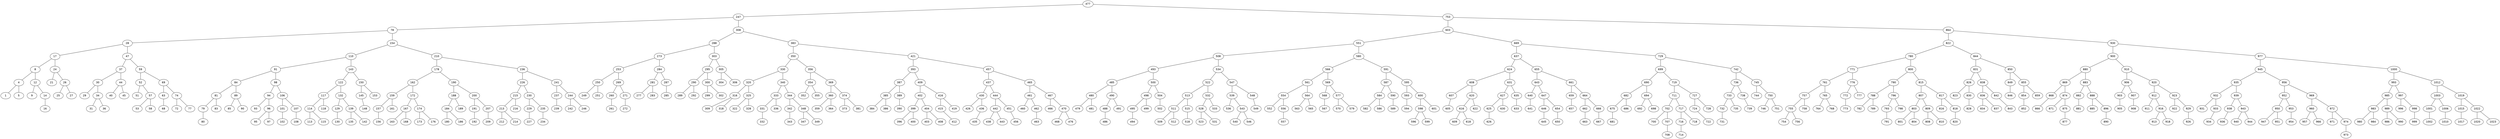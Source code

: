 graph BST {
    node [fontname="Helvetica"];
    477 [label="477"];
    477 -- 247;
    247 [label="247"];
    247 -- 78;
    78 [label="78"];
    78 -- 28;
    28 [label="28"];
    28 -- 17;
    17 [label="17"];
    17 -- 8;
    8 [label="8"];
    8 -- 4;
    4 [label="4"];
    4 -- 1;
    1 [label="1"];
    4 -- 5;
    5 [label="5"];
    8 -- 12;
    12 [label="12"];
    12 -- 9;
    9 [label="9"];
    12 -- 14;
    14 [label="14"];
    14 -- 16;
    16 [label="16"];
    17 -- 24;
    24 [label="24"];
    24 -- 21;
    21 [label="21"];
    24 -- 26;
    26 [label="26"];
    26 -- 25;
    25 [label="25"];
    26 -- 27;
    27 [label="27"];
    28 -- 47;
    47 [label="47"];
    47 -- 37;
    37 [label="37"];
    37 -- 30;
    30 [label="30"];
    30 -- 29;
    29 [label="29"];
    30 -- 34;
    34 [label="34"];
    34 -- 31;
    31 [label="31"];
    34 -- 36;
    36 [label="36"];
    37 -- 44;
    44 [label="44"];
    44 -- 40;
    40 [label="40"];
    44 -- 45;
    45 [label="45"];
    47 -- 59;
    59 [label="59"];
    59 -- 52;
    52 [label="52"];
    52 -- 51;
    51 [label="51"];
    52 -- 57;
    57 [label="57"];
    57 -- 53;
    53 [label="53"];
    57 -- 58;
    58 [label="58"];
    59 -- 69;
    69 [label="69"];
    69 -- 63;
    63 [label="63"];
    63 -- 68;
    68 [label="68"];
    69 -- 74;
    74 [label="74"];
    74 -- 72;
    72 [label="72"];
    74 -- 77;
    77 [label="77"];
    78 -- 154;
    154 [label="154"];
    154 -- 110;
    110 [label="110"];
    110 -- 91;
    91 [label="91"];
    91 -- 84;
    84 [label="84"];
    84 -- 81;
    81 [label="81"];
    81 -- 79;
    79 [label="79"];
    79 -- 80;
    80 [label="80"];
    81 -- 83;
    83 [label="83"];
    84 -- 89;
    89 [label="89"];
    89 -- 85;
    85 [label="85"];
    89 -- 90;
    90 [label="90"];
    91 -- 98;
    98 [label="98"];
    98 -- 94;
    94 [label="94"];
    94 -- 93;
    93 [label="93"];
    94 -- 96;
    96 [label="96"];
    96 -- 95;
    95 [label="95"];
    96 -- 97;
    97 [label="97"];
    98 -- 106;
    106 [label="106"];
    106 -- 101;
    101 [label="101"];
    101 -- 102;
    102 [label="102"];
    106 -- 107;
    107 [label="107"];
    107 -- 108;
    108 [label="108"];
    110 -- 143;
    143 [label="143"];
    143 -- 122;
    122 [label="122"];
    122 -- 117;
    117 [label="117"];
    117 -- 114;
    114 [label="114"];
    114 -- 113;
    113 [label="113"];
    114 -- 115;
    115 [label="115"];
    117 -- 118;
    118 [label="118"];
    122 -- 132;
    132 [label="132"];
    132 -- 129;
    129 [label="129"];
    129 -- 130;
    130 [label="130"];
    132 -- 139;
    139 [label="139"];
    139 -- 135;
    135 [label="135"];
    139 -- 142;
    142 [label="142"];
    143 -- 150;
    150 [label="150"];
    150 -- 145;
    145 [label="145"];
    145 -- 148;
    148 [label="148"];
    150 -- 153;
    153 [label="153"];
    154 -- 210;
    210 [label="210"];
    210 -- 178;
    178 [label="178"];
    178 -- 162;
    162 [label="162"];
    162 -- 159;
    159 [label="159"];
    159 -- 157;
    157 [label="157"];
    157 -- 156;
    156 [label="156"];
    159 -- 161;
    161 [label="161"];
    162 -- 172;
    172 [label="172"];
    172 -- 167;
    167 [label="167"];
    167 -- 163;
    163 [label="163"];
    167 -- 168;
    168 [label="168"];
    172 -- 174;
    174 [label="174"];
    174 -- 173;
    173 [label="173"];
    174 -- 176;
    176 [label="176"];
    178 -- 190;
    190 [label="190"];
    190 -- 188;
    188 [label="188"];
    188 -- 184;
    184 [label="184"];
    184 -- 180;
    180 [label="180"];
    184 -- 186;
    186 [label="186"];
    188 -- 189;
    189 [label="189"];
    190 -- 200;
    200 [label="200"];
    200 -- 191;
    191 [label="191"];
    191 -- 192;
    192 [label="192"];
    200 -- 207;
    207 [label="207"];
    207 -- 209;
    209 [label="209"];
    210 -- 236;
    236 [label="236"];
    236 -- 226;
    226 [label="226"];
    226 -- 215;
    215 [label="215"];
    215 -- 213;
    213 [label="213"];
    213 -- 212;
    212 [label="212"];
    213 -- 214;
    214 [label="214"];
    215 -- 216;
    216 [label="216"];
    226 -- 230;
    230 [label="230"];
    230 -- 229;
    229 [label="229"];
    229 -- 227;
    227 [label="227"];
    230 -- 235;
    235 [label="235"];
    235 -- 234;
    234 [label="234"];
    236 -- 241;
    241 [label="241"];
    241 -- 237;
    237 [label="237"];
    237 -- 239;
    239 [label="239"];
    241 -- 244;
    244 [label="244"];
    244 -- 242;
    242 [label="242"];
    244 -- 246;
    246 [label="246"];
    247 -- 308;
    308 [label="308"];
    308 -- 288;
    288 [label="288"];
    288 -- 273;
    273 [label="273"];
    273 -- 253;
    253 [label="253"];
    253 -- 250;
    250 [label="250"];
    250 -- 249;
    249 [label="249"];
    250 -- 251;
    251 [label="251"];
    253 -- 269;
    269 [label="269"];
    269 -- 260;
    260 [label="260"];
    260 -- 261;
    261 [label="261"];
    269 -- 271;
    271 [label="271"];
    271 -- 272;
    272 [label="272"];
    273 -- 284;
    284 [label="284"];
    284 -- 281;
    281 [label="281"];
    281 -- 277;
    277 [label="277"];
    281 -- 283;
    283 [label="283"];
    284 -- 287;
    287 [label="287"];
    287 -- 285;
    285 [label="285"];
    288 -- 303;
    303 [label="303"];
    303 -- 295;
    295 [label="295"];
    295 -- 290;
    290 [label="290"];
    290 -- 289;
    289 [label="289"];
    290 -- 292;
    292 [label="292"];
    295 -- 300;
    300 [label="300"];
    300 -- 299;
    299 [label="299"];
    300 -- 302;
    302 [label="302"];
    303 -- 305;
    305 [label="305"];
    305 -- 304;
    304 [label="304"];
    305 -- 306;
    306 [label="306"];
    308 -- 383;
    383 [label="383"];
    383 -- 350;
    350 [label="350"];
    350 -- 330;
    330 [label="330"];
    330 -- 320;
    320 [label="320"];
    320 -- 316;
    316 [label="316"];
    316 -- 309;
    309 [label="309"];
    316 -- 318;
    318 [label="318"];
    320 -- 325;
    325 [label="325"];
    325 -- 322;
    322 [label="322"];
    325 -- 328;
    328 [label="328"];
    330 -- 340;
    340 [label="340"];
    340 -- 333;
    333 [label="333"];
    333 -- 331;
    331 [label="331"];
    331 -- 332;
    332 [label="332"];
    333 -- 336;
    336 [label="336"];
    340 -- 344;
    344 [label="344"];
    344 -- 342;
    342 [label="342"];
    342 -- 343;
    343 [label="343"];
    344 -- 348;
    348 [label="348"];
    348 -- 347;
    347 [label="347"];
    348 -- 349;
    349 [label="349"];
    350 -- 356;
    356 [label="356"];
    356 -- 354;
    354 [label="354"];
    354 -- 352;
    352 [label="352"];
    354 -- 355;
    355 [label="355"];
    356 -- 369;
    369 [label="369"];
    369 -- 360;
    360 [label="360"];
    360 -- 359;
    359 [label="359"];
    360 -- 364;
    364 [label="364"];
    369 -- 374;
    374 [label="374"];
    374 -- 373;
    373 [label="373"];
    374 -- 381;
    381 [label="381"];
    383 -- 421;
    421 [label="421"];
    421 -- 393;
    393 [label="393"];
    393 -- 387;
    387 [label="387"];
    387 -- 385;
    385 [label="385"];
    385 -- 384;
    384 [label="384"];
    385 -- 386;
    386 [label="386"];
    387 -- 389;
    389 [label="389"];
    389 -- 390;
    390 [label="390"];
    393 -- 409;
    409 [label="409"];
    409 -- 402;
    402 [label="402"];
    402 -- 399;
    399 [label="399"];
    399 -- 396;
    396 [label="396"];
    399 -- 400;
    400 [label="400"];
    402 -- 404;
    404 [label="404"];
    404 -- 403;
    403 [label="403"];
    404 -- 408;
    408 [label="408"];
    409 -- 416;
    416 [label="416"];
    416 -- 415;
    415 [label="415"];
    415 -- 412;
    412 [label="412"];
    416 -- 419;
    419 [label="419"];
    421 -- 457;
    457 [label="457"];
    457 -- 437;
    437 [label="437"];
    437 -- 430;
    430 [label="430"];
    430 -- 426;
    426 [label="426"];
    430 -- 436;
    436 [label="436"];
    436 -- 435;
    435 [label="435"];
    437 -- 444;
    444 [label="444"];
    444 -- 442;
    442 [label="442"];
    442 -- 438;
    438 [label="438"];
    442 -- 443;
    443 [label="443"];
    444 -- 451;
    451 [label="451"];
    451 -- 456;
    456 [label="456"];
    457 -- 465;
    465 [label="465"];
    465 -- 461;
    461 [label="461"];
    461 -- 460;
    460 [label="460"];
    461 -- 462;
    462 [label="462"];
    462 -- 463;
    463 [label="463"];
    465 -- 467;
    467 [label="467"];
    467 -- 466;
    466 [label="466"];
    467 -- 470;
    470 [label="470"];
    470 -- 468;
    468 [label="468"];
    470 -- 476;
    476 [label="476"];
    477 -- 753;
    753 [label="753"];
    753 -- 603;
    603 [label="603"];
    603 -- 551;
    551 [label="551"];
    551 -- 508;
    508 [label="508"];
    508 -- 493;
    493 [label="493"];
    493 -- 485;
    485 [label="485"];
    485 -- 480;
    480 [label="480"];
    480 -- 479;
    479 [label="479"];
    480 -- 481;
    481 [label="481"];
    485 -- 490;
    490 [label="490"];
    490 -- 488;
    488 [label="488"];
    488 -- 486;
    486 [label="486"];
    490 -- 491;
    491 [label="491"];
    493 -- 500;
    500 [label="500"];
    500 -- 498;
    498 [label="498"];
    498 -- 495;
    495 [label="495"];
    495 -- 494;
    494 [label="494"];
    498 -- 499;
    499 [label="499"];
    500 -- 504;
    504 [label="504"];
    504 -- 502;
    502 [label="502"];
    508 -- 534;
    534 [label="534"];
    534 -- 522;
    522 [label="522"];
    522 -- 513;
    513 [label="513"];
    513 -- 511;
    511 [label="511"];
    511 -- 509;
    509 [label="509"];
    511 -- 512;
    512 [label="512"];
    513 -- 515;
    515 [label="515"];
    515 -- 518;
    518 [label="518"];
    522 -- 532;
    532 [label="532"];
    532 -- 528;
    528 [label="528"];
    528 -- 523;
    523 [label="523"];
    528 -- 531;
    531 [label="531"];
    532 -- 533;
    533 [label="533"];
    534 -- 547;
    547 [label="547"];
    547 -- 539;
    539 [label="539"];
    539 -- 536;
    536 [label="536"];
    539 -- 543;
    543 [label="543"];
    543 -- 540;
    540 [label="540"];
    543 -- 546;
    546 [label="546"];
    547 -- 548;
    548 [label="548"];
    548 -- 549;
    549 [label="549"];
    551 -- 580;
    580 [label="580"];
    580 -- 566;
    566 [label="566"];
    566 -- 561;
    561 [label="561"];
    561 -- 554;
    554 [label="554"];
    554 -- 552;
    552 [label="552"];
    554 -- 556;
    556 [label="556"];
    556 -- 557;
    557 [label="557"];
    561 -- 564;
    564 [label="564"];
    564 -- 563;
    563 [label="563"];
    564 -- 565;
    565 [label="565"];
    566 -- 569;
    569 [label="569"];
    569 -- 568;
    568 [label="568"];
    568 -- 567;
    567 [label="567"];
    569 -- 577;
    577 [label="577"];
    577 -- 570;
    570 [label="570"];
    577 -- 579;
    579 [label="579"];
    580 -- 591;
    591 [label="591"];
    591 -- 587;
    587 [label="587"];
    587 -- 584;
    584 [label="584"];
    584 -- 582;
    582 [label="582"];
    584 -- 586;
    586 [label="586"];
    587 -- 590;
    590 [label="590"];
    590 -- 589;
    589 [label="589"];
    591 -- 595;
    595 [label="595"];
    595 -- 593;
    593 [label="593"];
    593 -- 594;
    594 [label="594"];
    595 -- 600;
    600 [label="600"];
    600 -- 598;
    598 [label="598"];
    598 -- 596;
    596 [label="596"];
    598 -- 599;
    599 [label="599"];
    600 -- 601;
    601 [label="601"];
    603 -- 669;
    669 [label="669"];
    669 -- 637;
    637 [label="637"];
    637 -- 624;
    624 [label="624"];
    624 -- 608;
    608 [label="608"];
    608 -- 607;
    607 [label="607"];
    607 -- 605;
    605 [label="605"];
    608 -- 620;
    620 [label="620"];
    620 -- 616;
    616 [label="616"];
    616 -- 609;
    609 [label="609"];
    616 -- 618;
    618 [label="618"];
    620 -- 622;
    622 [label="622"];
    624 -- 631;
    631 [label="631"];
    631 -- 627;
    627 [label="627"];
    627 -- 625;
    625 [label="625"];
    625 -- 626;
    626 [label="626"];
    627 -- 630;
    630 [label="630"];
    631 -- 635;
    635 [label="635"];
    635 -- 633;
    633 [label="633"];
    637 -- 655;
    655 [label="655"];
    655 -- 643;
    643 [label="643"];
    643 -- 640;
    640 [label="640"];
    640 -- 641;
    641 [label="641"];
    643 -- 647;
    647 [label="647"];
    647 -- 646;
    646 [label="646"];
    646 -- 645;
    645 [label="645"];
    647 -- 654;
    654 [label="654"];
    654 -- 650;
    650 [label="650"];
    655 -- 661;
    661 [label="661"];
    661 -- 659;
    659 [label="659"];
    659 -- 657;
    657 [label="657"];
    661 -- 664;
    664 [label="664"];
    664 -- 662;
    662 [label="662"];
    662 -- 663;
    663 [label="663"];
    664 -- 666;
    666 [label="666"];
    666 -- 667;
    667 [label="667"];
    669 -- 729;
    729 [label="729"];
    729 -- 699;
    699 [label="699"];
    699 -- 690;
    690 [label="690"];
    690 -- 682;
    682 [label="682"];
    682 -- 675;
    675 [label="675"];
    675 -- 681;
    681 [label="681"];
    682 -- 686;
    686 [label="686"];
    690 -- 694;
    694 [label="694"];
    694 -- 692;
    692 [label="692"];
    694 -- 698;
    698 [label="698"];
    699 -- 719;
    719 [label="719"];
    719 -- 711;
    711 [label="711"];
    711 -- 702;
    702 [label="702"];
    702 -- 700;
    700 [label="700"];
    702 -- 707;
    707 [label="707"];
    707 -- 708;
    708 [label="708"];
    711 -- 717;
    717 [label="717"];
    717 -- 716;
    716 [label="716"];
    716 -- 714;
    714 [label="714"];
    717 -- 718;
    718 [label="718"];
    719 -- 727;
    727 [label="727"];
    727 -- 724;
    724 [label="724"];
    724 -- 722;
    722 [label="722"];
    727 -- 728;
    728 [label="728"];
    729 -- 742;
    742 [label="742"];
    742 -- 736;
    736 [label="736"];
    736 -- 733;
    733 [label="733"];
    733 -- 732;
    732 [label="732"];
    732 -- 731;
    731 [label="731"];
    733 -- 735;
    735 [label="735"];
    736 -- 738;
    738 [label="738"];
    738 -- 739;
    739 [label="739"];
    742 -- 745;
    745 [label="745"];
    745 -- 744;
    744 [label="744"];
    745 -- 750;
    750 [label="750"];
    750 -- 746;
    746 [label="746"];
    750 -- 751;
    751 [label="751"];
    753 -- 864;
    864 [label="864"];
    864 -- 822;
    822 [label="822"];
    822 -- 780;
    780 [label="780"];
    780 -- 771;
    771 [label="771"];
    771 -- 761;
    761 [label="761"];
    761 -- 757;
    757 [label="757"];
    757 -- 755;
    755 [label="755"];
    755 -- 754;
    754 [label="754"];
    755 -- 756;
    756 [label="756"];
    757 -- 758;
    758 [label="758"];
    761 -- 765;
    765 [label="765"];
    765 -- 764;
    764 [label="764"];
    765 -- 768;
    768 [label="768"];
    771 -- 776;
    776 [label="776"];
    776 -- 772;
    772 [label="772"];
    772 -- 773;
    773 [label="773"];
    776 -- 777;
    777 [label="777"];
    780 -- 800;
    800 [label="800"];
    800 -- 790;
    790 [label="790"];
    790 -- 788;
    788 [label="788"];
    788 -- 782;
    782 [label="782"];
    788 -- 789;
    789 [label="789"];
    790 -- 796;
    796 [label="796"];
    796 -- 793;
    793 [label="793"];
    793 -- 791;
    791 [label="791"];
    796 -- 798;
    798 [label="798"];
    800 -- 815;
    815 [label="815"];
    815 -- 807;
    807 [label="807"];
    807 -- 803;
    803 [label="803"];
    803 -- 801;
    801 [label="801"];
    803 -- 804;
    804 [label="804"];
    807 -- 809;
    809 [label="809"];
    809 -- 808;
    808 [label="808"];
    809 -- 810;
    810 [label="810"];
    815 -- 817;
    817 [label="817"];
    817 -- 816;
    816 [label="816"];
    817 -- 818;
    818 [label="818"];
    818 -- 820;
    820 [label="820"];
    822 -- 844;
    844 [label="844"];
    844 -- 831;
    831 [label="831"];
    831 -- 826;
    826 [label="826"];
    826 -- 823;
    823 [label="823"];
    826 -- 830;
    830 [label="830"];
    830 -- 828;
    828 [label="828"];
    831 -- 838;
    838 [label="838"];
    838 -- 836;
    836 [label="836"];
    836 -- 834;
    834 [label="834"];
    836 -- 837;
    837 [label="837"];
    838 -- 842;
    842 [label="842"];
    842 -- 843;
    843 [label="843"];
    844 -- 850;
    850 [label="850"];
    850 -- 849;
    849 [label="849"];
    849 -- 846;
    846 [label="846"];
    850 -- 855;
    855 [label="855"];
    855 -- 854;
    854 [label="854"];
    854 -- 852;
    852 [label="852"];
    855 -- 859;
    859 [label="859"];
    864 -- 930;
    930 [label="930"];
    930 -- 900;
    900 [label="900"];
    900 -- 880;
    880 [label="880"];
    880 -- 869;
    869 [label="869"];
    869 -- 868;
    868 [label="868"];
    868 -- 866;
    866 [label="866"];
    869 -- 874;
    874 [label="874"];
    874 -- 871;
    871 [label="871"];
    874 -- 875;
    875 [label="875"];
    875 -- 877;
    877 [label="877"];
    880 -- 883;
    883 [label="883"];
    883 -- 882;
    882 [label="882"];
    882 -- 881;
    881 [label="881"];
    883 -- 888;
    888 [label="888"];
    888 -- 885;
    885 [label="885"];
    888 -- 896;
    896 [label="896"];
    896 -- 890;
    890 [label="890"];
    900 -- 910;
    910 [label="910"];
    910 -- 906;
    906 [label="906"];
    906 -- 903;
    903 [label="903"];
    903 -- 905;
    905 [label="905"];
    906 -- 907;
    907 [label="907"];
    907 -- 908;
    908 [label="908"];
    910 -- 920;
    920 [label="920"];
    920 -- 912;
    912 [label="912"];
    912 -- 911;
    911 [label="911"];
    912 -- 916;
    916 [label="916"];
    916 -- 913;
    913 [label="913"];
    916 -- 918;
    918 [label="918"];
    920 -- 923;
    923 [label="923"];
    923 -- 922;
    922 [label="922"];
    923 -- 929;
    929 [label="929"];
    929 -- 926;
    926 [label="926"];
    930 -- 977;
    977 [label="977"];
    977 -- 945;
    945 [label="945"];
    945 -- 935;
    935 [label="935"];
    935 -- 932;
    932 [label="932"];
    932 -- 931;
    931 [label="931"];
    932 -- 933;
    933 [label="933"];
    933 -- 934;
    934 [label="934"];
    935 -- 939;
    939 [label="939"];
    939 -- 938;
    938 [label="938"];
    938 -- 936;
    936 [label="936"];
    939 -- 943;
    943 [label="943"];
    943 -- 940;
    940 [label="940"];
    943 -- 944;
    944 [label="944"];
    945 -- 956;
    956 [label="956"];
    956 -- 952;
    952 [label="952"];
    952 -- 950;
    950 [label="950"];
    950 -- 947;
    947 [label="947"];
    950 -- 951;
    951 [label="951"];
    952 -- 953;
    953 [label="953"];
    953 -- 954;
    954 [label="954"];
    956 -- 969;
    969 [label="969"];
    969 -- 960;
    960 [label="960"];
    960 -- 957;
    957 [label="957"];
    960 -- 966;
    966 [label="966"];
    969 -- 972;
    972 [label="972"];
    972 -- 971;
    971 [label="971"];
    972 -- 974;
    974 [label="974"];
    974 -- 973;
    973 [label="973"];
    977 -- 1000;
    1000 [label="1000"];
    1000 -- 993;
    993 [label="993"];
    993 -- 985;
    985 [label="985"];
    985 -- 983;
    983 [label="983"];
    983 -- 980;
    980 [label="980"];
    983 -- 984;
    984 [label="984"];
    985 -- 989;
    989 [label="989"];
    989 -- 986;
    986 [label="986"];
    989 -- 990;
    990 [label="990"];
    993 -- 997;
    997 [label="997"];
    997 -- 996;
    996 [label="996"];
    997 -- 998;
    998 [label="998"];
    998 -- 999;
    999 [label="999"];
    1000 -- 1012;
    1012 [label="1012"];
    1012 -- 1003;
    1003 [label="1003"];
    1003 -- 1001;
    1001 [label="1001"];
    1001 -- 1002;
    1002 [label="1002"];
    1003 -- 1006;
    1006 [label="1006"];
    1006 -- 1010;
    1010 [label="1010"];
    1012 -- 1019;
    1019 [label="1019"];
    1019 -- 1015;
    1015 [label="1015"];
    1015 -- 1017;
    1017 [label="1017"];
    1019 -- 1022;
    1022 [label="1022"];
    1022 -- 1020;
    1020 [label="1020"];
    1022 -- 1023;
    1023 [label="1023"];
}
